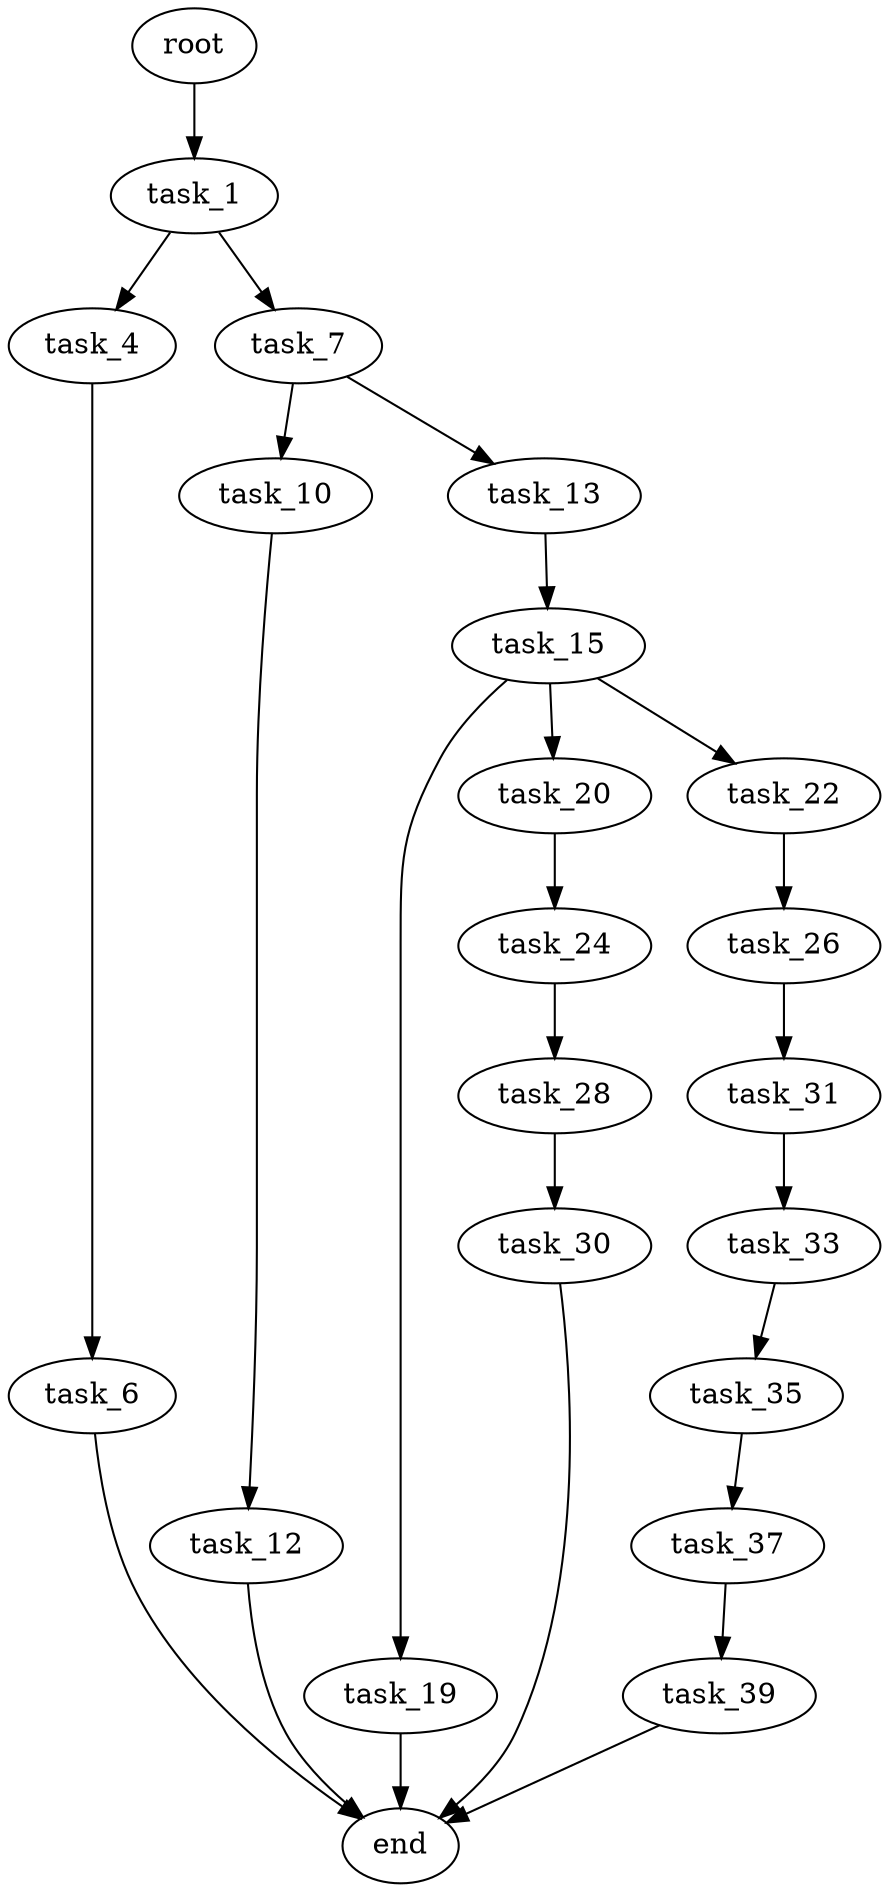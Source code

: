 digraph G {
  root [size="0.000000"];
  task_1 [size="6281540361.000000"];
  task_4 [size="190318939852.000000"];
  task_6 [size="118540535230.000000"];
  task_7 [size="18784700355.000000"];
  task_10 [size="549755813888.000000"];
  task_12 [size="870801584524.000000"];
  task_13 [size="368293445632.000000"];
  task_15 [size="368293445632.000000"];
  task_19 [size="134217728000.000000"];
  task_20 [size="11313413292.000000"];
  task_22 [size="58504239823.000000"];
  task_24 [size="368293445632.000000"];
  task_26 [size="276741731191.000000"];
  task_28 [size="28105076474.000000"];
  task_30 [size="1556179241.000000"];
  task_31 [size="368293445632.000000"];
  task_33 [size="301709887206.000000"];
  task_35 [size="231928233984.000000"];
  task_37 [size="549755813888.000000"];
  task_39 [size="164044940719.000000"];
  end [size="0.000000"];

  root -> task_1 [size="1.000000"];
  task_1 -> task_4 [size="134217728.000000"];
  task_1 -> task_7 [size="134217728.000000"];
  task_4 -> task_6 [size="209715200.000000"];
  task_6 -> end [size="1.000000"];
  task_7 -> task_10 [size="33554432.000000"];
  task_7 -> task_13 [size="33554432.000000"];
  task_10 -> task_12 [size="536870912.000000"];
  task_12 -> end [size="1.000000"];
  task_13 -> task_15 [size="411041792.000000"];
  task_15 -> task_19 [size="411041792.000000"];
  task_15 -> task_20 [size="411041792.000000"];
  task_15 -> task_22 [size="411041792.000000"];
  task_19 -> end [size="1.000000"];
  task_20 -> task_24 [size="209715200.000000"];
  task_22 -> task_26 [size="75497472.000000"];
  task_24 -> task_28 [size="411041792.000000"];
  task_26 -> task_31 [size="301989888.000000"];
  task_28 -> task_30 [size="75497472.000000"];
  task_30 -> end [size="1.000000"];
  task_31 -> task_33 [size="411041792.000000"];
  task_33 -> task_35 [size="209715200.000000"];
  task_35 -> task_37 [size="301989888.000000"];
  task_37 -> task_39 [size="536870912.000000"];
  task_39 -> end [size="1.000000"];
}
